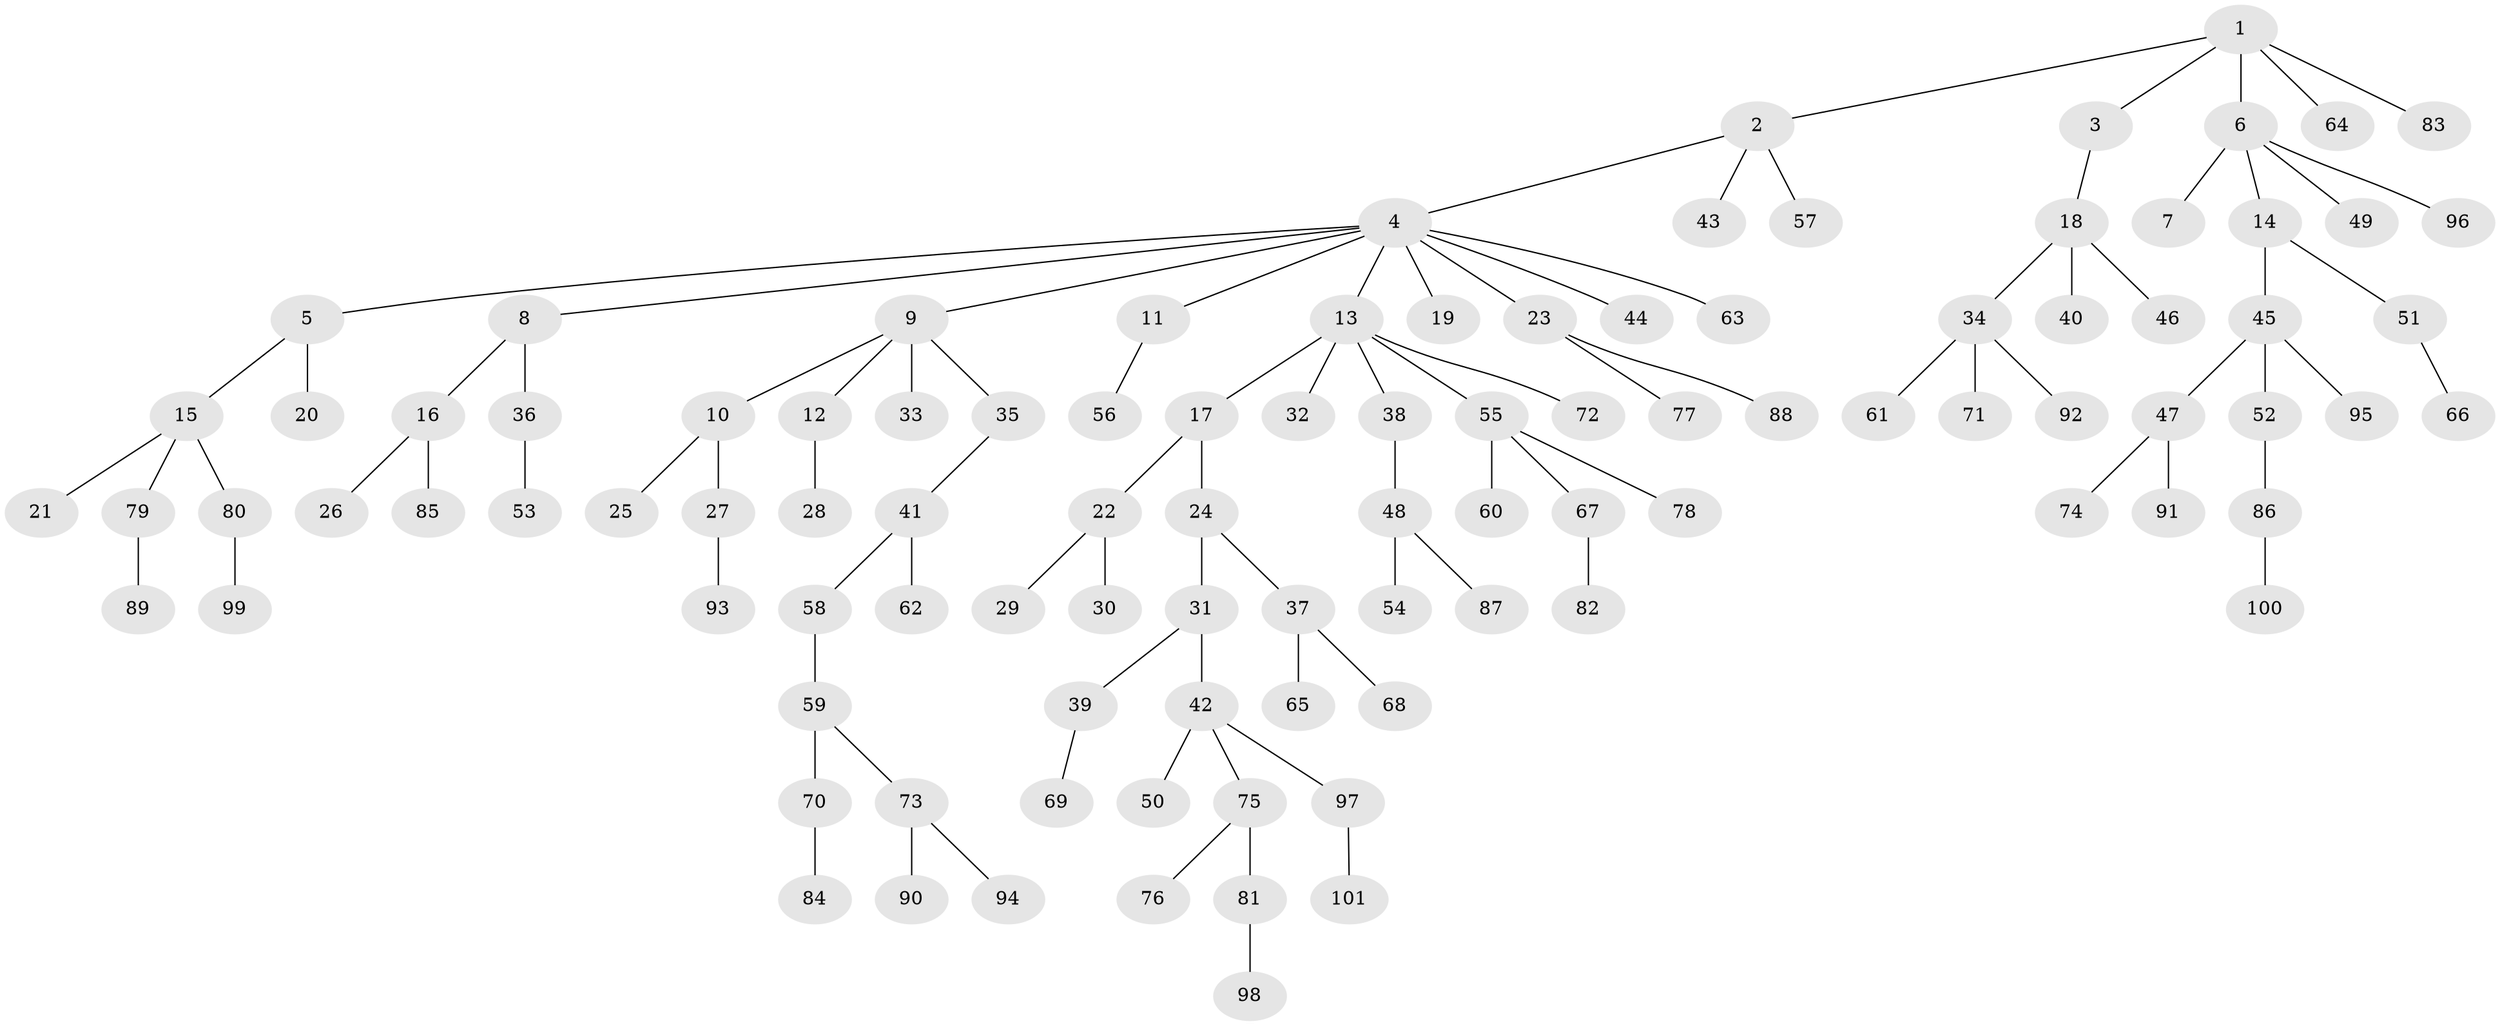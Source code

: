 // coarse degree distribution, {7: 0.03333333333333333, 2: 0.08333333333333333, 11: 0.016666666666666666, 4: 0.1, 1: 0.6833333333333333, 3: 0.06666666666666667, 6: 0.016666666666666666}
// Generated by graph-tools (version 1.1) at 2025/19/03/04/25 18:19:11]
// undirected, 101 vertices, 100 edges
graph export_dot {
graph [start="1"]
  node [color=gray90,style=filled];
  1;
  2;
  3;
  4;
  5;
  6;
  7;
  8;
  9;
  10;
  11;
  12;
  13;
  14;
  15;
  16;
  17;
  18;
  19;
  20;
  21;
  22;
  23;
  24;
  25;
  26;
  27;
  28;
  29;
  30;
  31;
  32;
  33;
  34;
  35;
  36;
  37;
  38;
  39;
  40;
  41;
  42;
  43;
  44;
  45;
  46;
  47;
  48;
  49;
  50;
  51;
  52;
  53;
  54;
  55;
  56;
  57;
  58;
  59;
  60;
  61;
  62;
  63;
  64;
  65;
  66;
  67;
  68;
  69;
  70;
  71;
  72;
  73;
  74;
  75;
  76;
  77;
  78;
  79;
  80;
  81;
  82;
  83;
  84;
  85;
  86;
  87;
  88;
  89;
  90;
  91;
  92;
  93;
  94;
  95;
  96;
  97;
  98;
  99;
  100;
  101;
  1 -- 2;
  1 -- 3;
  1 -- 6;
  1 -- 64;
  1 -- 83;
  2 -- 4;
  2 -- 43;
  2 -- 57;
  3 -- 18;
  4 -- 5;
  4 -- 8;
  4 -- 9;
  4 -- 11;
  4 -- 13;
  4 -- 19;
  4 -- 23;
  4 -- 44;
  4 -- 63;
  5 -- 15;
  5 -- 20;
  6 -- 7;
  6 -- 14;
  6 -- 49;
  6 -- 96;
  8 -- 16;
  8 -- 36;
  9 -- 10;
  9 -- 12;
  9 -- 33;
  9 -- 35;
  10 -- 25;
  10 -- 27;
  11 -- 56;
  12 -- 28;
  13 -- 17;
  13 -- 32;
  13 -- 38;
  13 -- 55;
  13 -- 72;
  14 -- 45;
  14 -- 51;
  15 -- 21;
  15 -- 79;
  15 -- 80;
  16 -- 26;
  16 -- 85;
  17 -- 22;
  17 -- 24;
  18 -- 34;
  18 -- 40;
  18 -- 46;
  22 -- 29;
  22 -- 30;
  23 -- 77;
  23 -- 88;
  24 -- 31;
  24 -- 37;
  27 -- 93;
  31 -- 39;
  31 -- 42;
  34 -- 61;
  34 -- 71;
  34 -- 92;
  35 -- 41;
  36 -- 53;
  37 -- 65;
  37 -- 68;
  38 -- 48;
  39 -- 69;
  41 -- 58;
  41 -- 62;
  42 -- 50;
  42 -- 75;
  42 -- 97;
  45 -- 47;
  45 -- 52;
  45 -- 95;
  47 -- 74;
  47 -- 91;
  48 -- 54;
  48 -- 87;
  51 -- 66;
  52 -- 86;
  55 -- 60;
  55 -- 67;
  55 -- 78;
  58 -- 59;
  59 -- 70;
  59 -- 73;
  67 -- 82;
  70 -- 84;
  73 -- 90;
  73 -- 94;
  75 -- 76;
  75 -- 81;
  79 -- 89;
  80 -- 99;
  81 -- 98;
  86 -- 100;
  97 -- 101;
}
